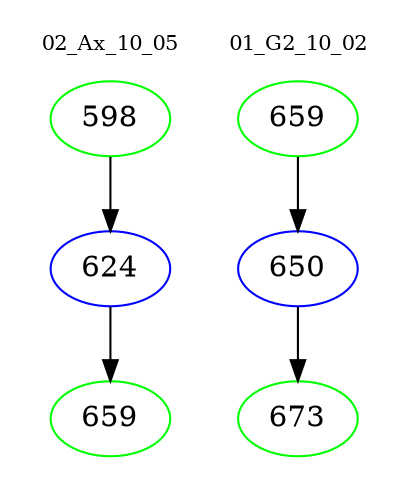 digraph{
subgraph cluster_0 {
color = white
label = "02_Ax_10_05";
fontsize=10;
T0_598 [label="598", color="green"]
T0_598 -> T0_624 [color="black"]
T0_624 [label="624", color="blue"]
T0_624 -> T0_659 [color="black"]
T0_659 [label="659", color="green"]
}
subgraph cluster_1 {
color = white
label = "01_G2_10_02";
fontsize=10;
T1_659 [label="659", color="green"]
T1_659 -> T1_650 [color="black"]
T1_650 [label="650", color="blue"]
T1_650 -> T1_673 [color="black"]
T1_673 [label="673", color="green"]
}
}
